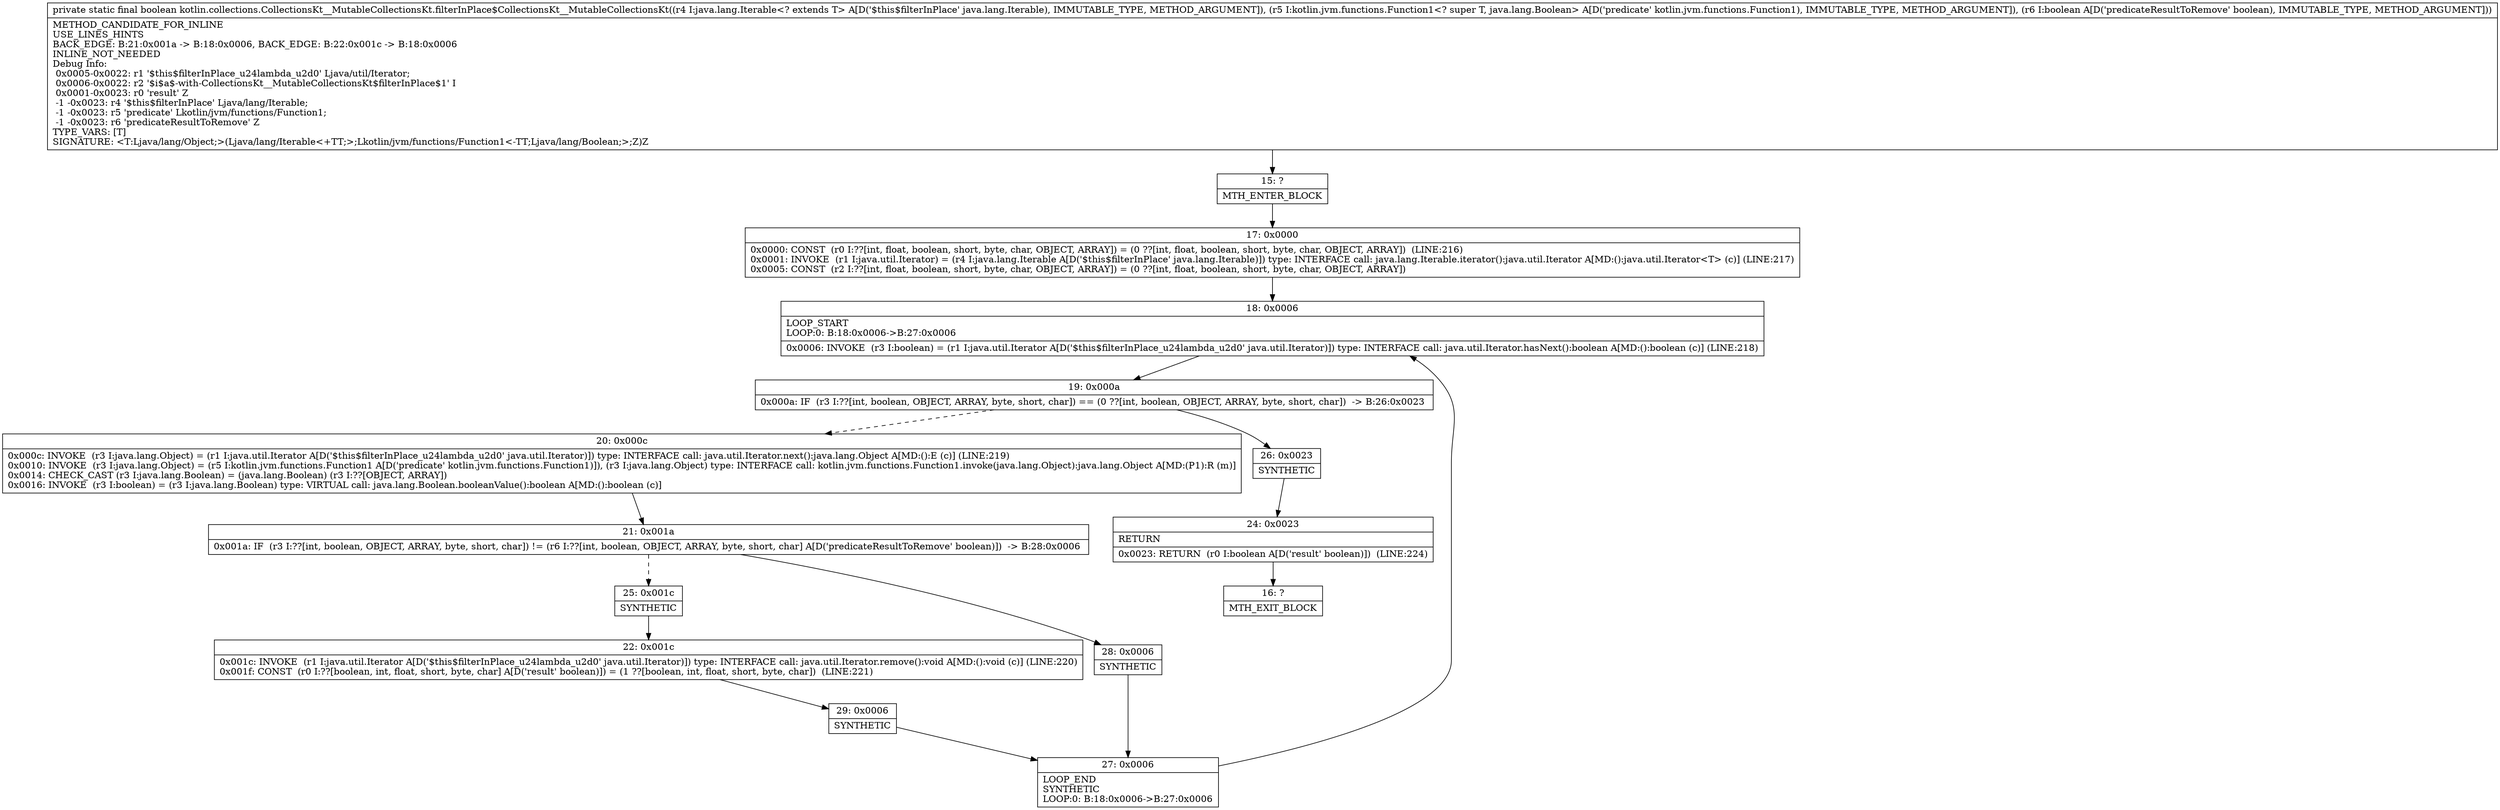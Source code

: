 digraph "CFG forkotlin.collections.CollectionsKt__MutableCollectionsKt.filterInPlace$CollectionsKt__MutableCollectionsKt(Ljava\/lang\/Iterable;Lkotlin\/jvm\/functions\/Function1;Z)Z" {
Node_15 [shape=record,label="{15\:\ ?|MTH_ENTER_BLOCK\l}"];
Node_17 [shape=record,label="{17\:\ 0x0000|0x0000: CONST  (r0 I:??[int, float, boolean, short, byte, char, OBJECT, ARRAY]) = (0 ??[int, float, boolean, short, byte, char, OBJECT, ARRAY])  (LINE:216)\l0x0001: INVOKE  (r1 I:java.util.Iterator) = (r4 I:java.lang.Iterable A[D('$this$filterInPlace' java.lang.Iterable)]) type: INTERFACE call: java.lang.Iterable.iterator():java.util.Iterator A[MD:():java.util.Iterator\<T\> (c)] (LINE:217)\l0x0005: CONST  (r2 I:??[int, float, boolean, short, byte, char, OBJECT, ARRAY]) = (0 ??[int, float, boolean, short, byte, char, OBJECT, ARRAY]) \l}"];
Node_18 [shape=record,label="{18\:\ 0x0006|LOOP_START\lLOOP:0: B:18:0x0006\-\>B:27:0x0006\l|0x0006: INVOKE  (r3 I:boolean) = (r1 I:java.util.Iterator A[D('$this$filterInPlace_u24lambda_u2d0' java.util.Iterator)]) type: INTERFACE call: java.util.Iterator.hasNext():boolean A[MD:():boolean (c)] (LINE:218)\l}"];
Node_19 [shape=record,label="{19\:\ 0x000a|0x000a: IF  (r3 I:??[int, boolean, OBJECT, ARRAY, byte, short, char]) == (0 ??[int, boolean, OBJECT, ARRAY, byte, short, char])  \-\> B:26:0x0023 \l}"];
Node_20 [shape=record,label="{20\:\ 0x000c|0x000c: INVOKE  (r3 I:java.lang.Object) = (r1 I:java.util.Iterator A[D('$this$filterInPlace_u24lambda_u2d0' java.util.Iterator)]) type: INTERFACE call: java.util.Iterator.next():java.lang.Object A[MD:():E (c)] (LINE:219)\l0x0010: INVOKE  (r3 I:java.lang.Object) = (r5 I:kotlin.jvm.functions.Function1 A[D('predicate' kotlin.jvm.functions.Function1)]), (r3 I:java.lang.Object) type: INTERFACE call: kotlin.jvm.functions.Function1.invoke(java.lang.Object):java.lang.Object A[MD:(P1):R (m)]\l0x0014: CHECK_CAST (r3 I:java.lang.Boolean) = (java.lang.Boolean) (r3 I:??[OBJECT, ARRAY]) \l0x0016: INVOKE  (r3 I:boolean) = (r3 I:java.lang.Boolean) type: VIRTUAL call: java.lang.Boolean.booleanValue():boolean A[MD:():boolean (c)]\l}"];
Node_21 [shape=record,label="{21\:\ 0x001a|0x001a: IF  (r3 I:??[int, boolean, OBJECT, ARRAY, byte, short, char]) != (r6 I:??[int, boolean, OBJECT, ARRAY, byte, short, char] A[D('predicateResultToRemove' boolean)])  \-\> B:28:0x0006 \l}"];
Node_25 [shape=record,label="{25\:\ 0x001c|SYNTHETIC\l}"];
Node_22 [shape=record,label="{22\:\ 0x001c|0x001c: INVOKE  (r1 I:java.util.Iterator A[D('$this$filterInPlace_u24lambda_u2d0' java.util.Iterator)]) type: INTERFACE call: java.util.Iterator.remove():void A[MD:():void (c)] (LINE:220)\l0x001f: CONST  (r0 I:??[boolean, int, float, short, byte, char] A[D('result' boolean)]) = (1 ??[boolean, int, float, short, byte, char])  (LINE:221)\l}"];
Node_29 [shape=record,label="{29\:\ 0x0006|SYNTHETIC\l}"];
Node_27 [shape=record,label="{27\:\ 0x0006|LOOP_END\lSYNTHETIC\lLOOP:0: B:18:0x0006\-\>B:27:0x0006\l}"];
Node_28 [shape=record,label="{28\:\ 0x0006|SYNTHETIC\l}"];
Node_26 [shape=record,label="{26\:\ 0x0023|SYNTHETIC\l}"];
Node_24 [shape=record,label="{24\:\ 0x0023|RETURN\l|0x0023: RETURN  (r0 I:boolean A[D('result' boolean)])  (LINE:224)\l}"];
Node_16 [shape=record,label="{16\:\ ?|MTH_EXIT_BLOCK\l}"];
MethodNode[shape=record,label="{private static final boolean kotlin.collections.CollectionsKt__MutableCollectionsKt.filterInPlace$CollectionsKt__MutableCollectionsKt((r4 I:java.lang.Iterable\<? extends T\> A[D('$this$filterInPlace' java.lang.Iterable), IMMUTABLE_TYPE, METHOD_ARGUMENT]), (r5 I:kotlin.jvm.functions.Function1\<? super T, java.lang.Boolean\> A[D('predicate' kotlin.jvm.functions.Function1), IMMUTABLE_TYPE, METHOD_ARGUMENT]), (r6 I:boolean A[D('predicateResultToRemove' boolean), IMMUTABLE_TYPE, METHOD_ARGUMENT]))  | METHOD_CANDIDATE_FOR_INLINE\lUSE_LINES_HINTS\lBACK_EDGE: B:21:0x001a \-\> B:18:0x0006, BACK_EDGE: B:22:0x001c \-\> B:18:0x0006\lINLINE_NOT_NEEDED\lDebug Info:\l  0x0005\-0x0022: r1 '$this$filterInPlace_u24lambda_u2d0' Ljava\/util\/Iterator;\l  0x0006\-0x0022: r2 '$i$a$\-with\-CollectionsKt__MutableCollectionsKt$filterInPlace$1' I\l  0x0001\-0x0023: r0 'result' Z\l  \-1 \-0x0023: r4 '$this$filterInPlace' Ljava\/lang\/Iterable;\l  \-1 \-0x0023: r5 'predicate' Lkotlin\/jvm\/functions\/Function1;\l  \-1 \-0x0023: r6 'predicateResultToRemove' Z\lTYPE_VARS: [T]\lSIGNATURE: \<T:Ljava\/lang\/Object;\>(Ljava\/lang\/Iterable\<+TT;\>;Lkotlin\/jvm\/functions\/Function1\<\-TT;Ljava\/lang\/Boolean;\>;Z)Z\l}"];
MethodNode -> Node_15;Node_15 -> Node_17;
Node_17 -> Node_18;
Node_18 -> Node_19;
Node_19 -> Node_20[style=dashed];
Node_19 -> Node_26;
Node_20 -> Node_21;
Node_21 -> Node_25[style=dashed];
Node_21 -> Node_28;
Node_25 -> Node_22;
Node_22 -> Node_29;
Node_29 -> Node_27;
Node_27 -> Node_18;
Node_28 -> Node_27;
Node_26 -> Node_24;
Node_24 -> Node_16;
}

